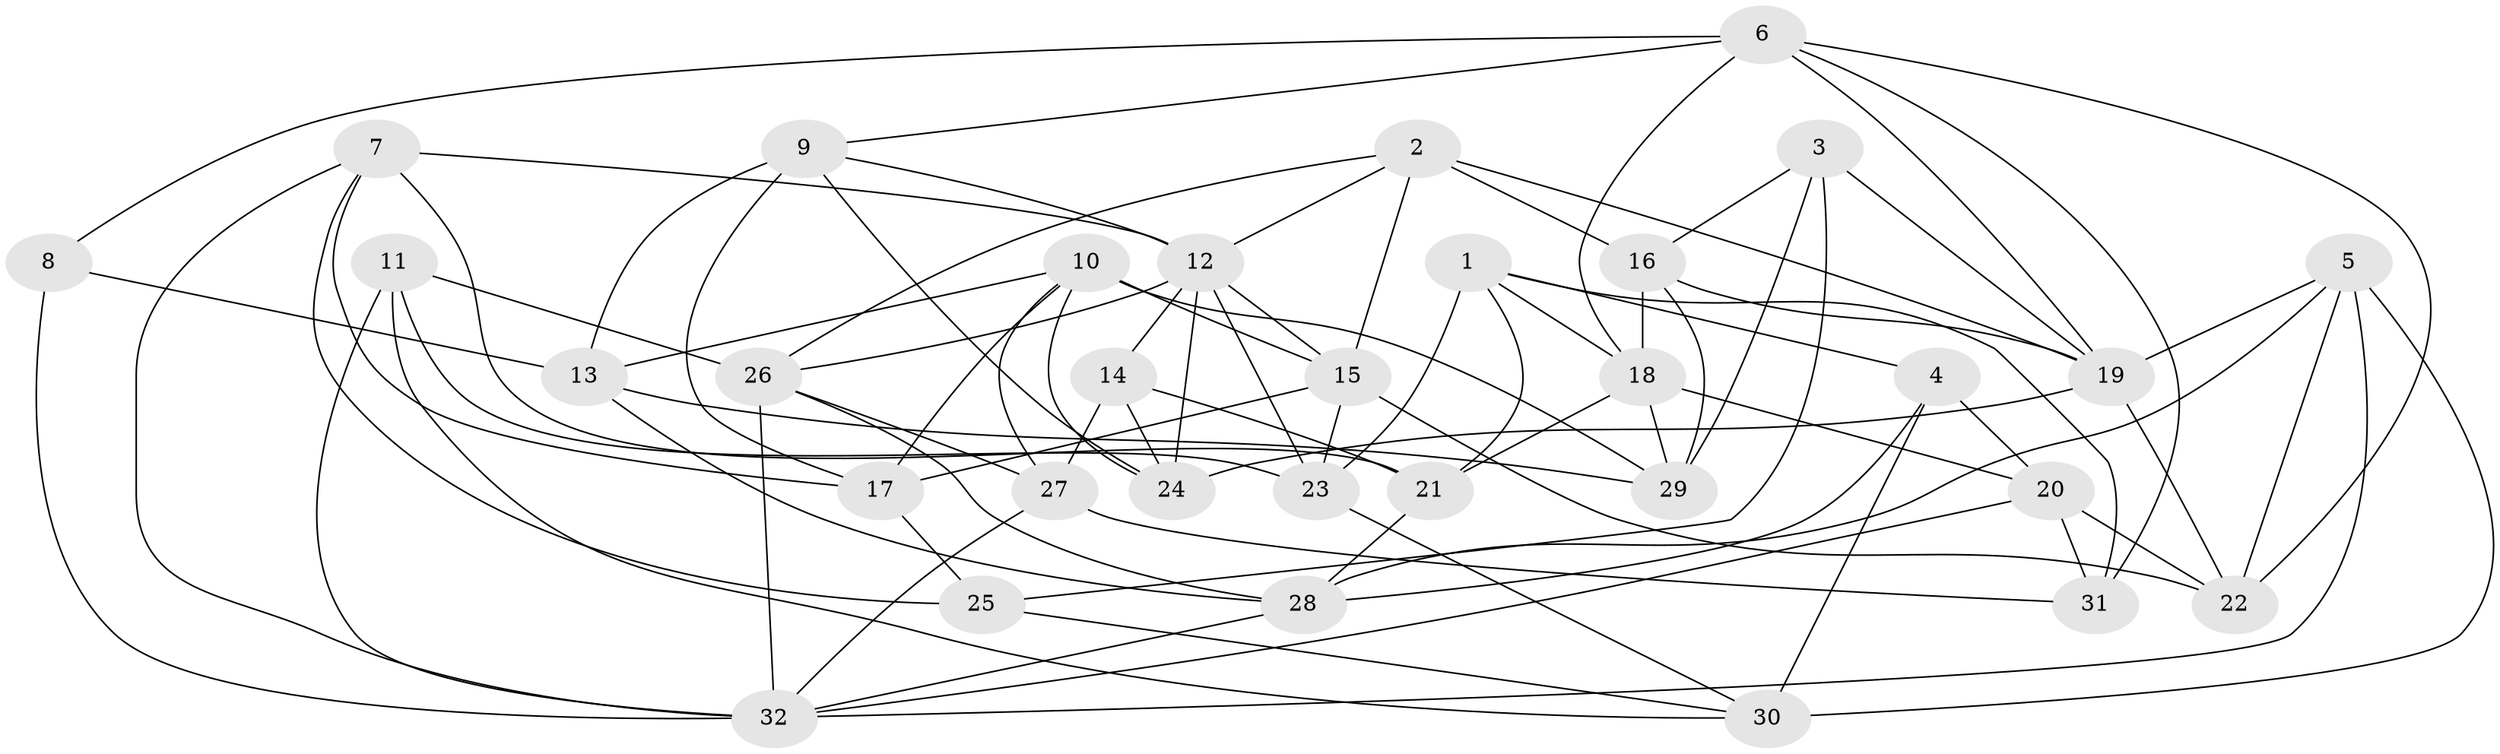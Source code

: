 // original degree distribution, {4: 1.0}
// Generated by graph-tools (version 1.1) at 2025/02/03/09/25 03:02:53]
// undirected, 32 vertices, 83 edges
graph export_dot {
graph [start="1"]
  node [color=gray90,style=filled];
  1;
  2;
  3;
  4;
  5;
  6;
  7;
  8;
  9;
  10;
  11;
  12;
  13;
  14;
  15;
  16;
  17;
  18;
  19;
  20;
  21;
  22;
  23;
  24;
  25;
  26;
  27;
  28;
  29;
  30;
  31;
  32;
  1 -- 4 [weight=1.0];
  1 -- 18 [weight=1.0];
  1 -- 21 [weight=1.0];
  1 -- 23 [weight=2.0];
  1 -- 31 [weight=1.0];
  2 -- 12 [weight=1.0];
  2 -- 15 [weight=1.0];
  2 -- 16 [weight=2.0];
  2 -- 19 [weight=1.0];
  2 -- 26 [weight=1.0];
  3 -- 16 [weight=1.0];
  3 -- 19 [weight=1.0];
  3 -- 25 [weight=2.0];
  3 -- 29 [weight=2.0];
  4 -- 20 [weight=1.0];
  4 -- 28 [weight=1.0];
  4 -- 30 [weight=1.0];
  5 -- 19 [weight=1.0];
  5 -- 22 [weight=1.0];
  5 -- 28 [weight=1.0];
  5 -- 30 [weight=2.0];
  5 -- 32 [weight=1.0];
  6 -- 8 [weight=1.0];
  6 -- 9 [weight=1.0];
  6 -- 18 [weight=1.0];
  6 -- 19 [weight=1.0];
  6 -- 22 [weight=1.0];
  6 -- 31 [weight=1.0];
  7 -- 12 [weight=1.0];
  7 -- 17 [weight=1.0];
  7 -- 21 [weight=2.0];
  7 -- 25 [weight=1.0];
  7 -- 32 [weight=1.0];
  8 -- 13 [weight=1.0];
  8 -- 32 [weight=2.0];
  9 -- 12 [weight=1.0];
  9 -- 13 [weight=2.0];
  9 -- 17 [weight=1.0];
  9 -- 24 [weight=1.0];
  10 -- 13 [weight=1.0];
  10 -- 15 [weight=1.0];
  10 -- 17 [weight=1.0];
  10 -- 24 [weight=1.0];
  10 -- 27 [weight=1.0];
  10 -- 29 [weight=1.0];
  11 -- 23 [weight=1.0];
  11 -- 26 [weight=1.0];
  11 -- 30 [weight=1.0];
  11 -- 32 [weight=1.0];
  12 -- 14 [weight=1.0];
  12 -- 15 [weight=1.0];
  12 -- 23 [weight=1.0];
  12 -- 24 [weight=1.0];
  12 -- 26 [weight=1.0];
  13 -- 28 [weight=1.0];
  13 -- 29 [weight=1.0];
  14 -- 21 [weight=1.0];
  14 -- 24 [weight=1.0];
  14 -- 27 [weight=1.0];
  15 -- 17 [weight=1.0];
  15 -- 22 [weight=1.0];
  15 -- 23 [weight=1.0];
  16 -- 18 [weight=1.0];
  16 -- 19 [weight=1.0];
  16 -- 29 [weight=1.0];
  17 -- 25 [weight=2.0];
  18 -- 20 [weight=1.0];
  18 -- 21 [weight=1.0];
  18 -- 29 [weight=1.0];
  19 -- 22 [weight=1.0];
  19 -- 24 [weight=2.0];
  20 -- 22 [weight=2.0];
  20 -- 31 [weight=1.0];
  20 -- 32 [weight=1.0];
  21 -- 28 [weight=1.0];
  23 -- 30 [weight=1.0];
  25 -- 30 [weight=1.0];
  26 -- 27 [weight=1.0];
  26 -- 28 [weight=1.0];
  26 -- 32 [weight=1.0];
  27 -- 31 [weight=1.0];
  27 -- 32 [weight=2.0];
  28 -- 32 [weight=1.0];
}
